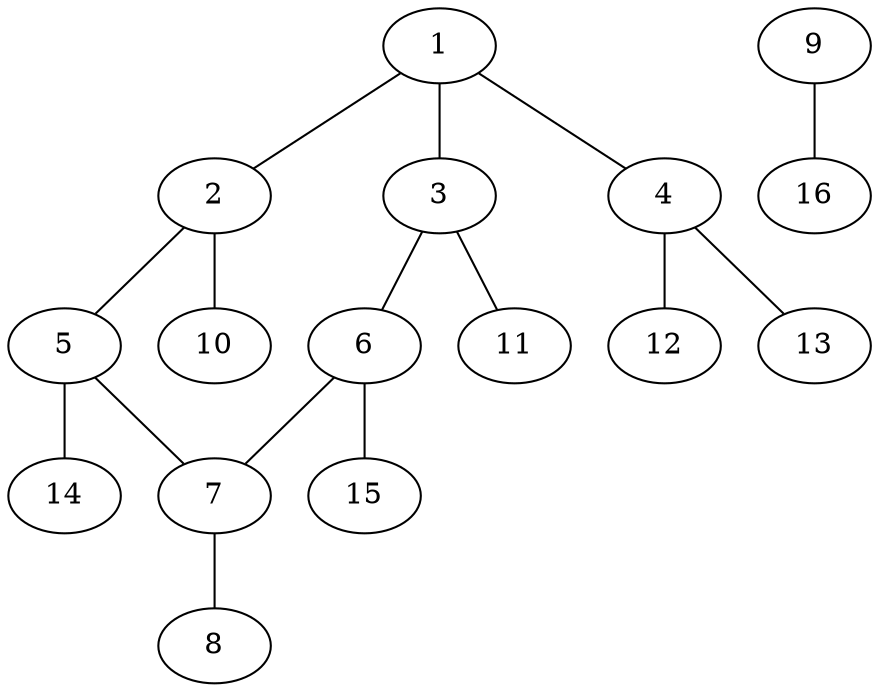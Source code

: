 graph molecule_782 {
	1	 [chem=C];
	2	 [chem=C];
	1 -- 2	 [valence=1];
	3	 [chem=C];
	1 -- 3	 [valence=2];
	4	 [chem=N];
	1 -- 4	 [valence=1];
	5	 [chem=C];
	2 -- 5	 [valence=2];
	10	 [chem=H];
	2 -- 10	 [valence=1];
	6	 [chem=C];
	3 -- 6	 [valence=1];
	11	 [chem=H];
	3 -- 11	 [valence=1];
	12	 [chem=H];
	4 -- 12	 [valence=1];
	13	 [chem=H];
	4 -- 13	 [valence=1];
	7	 [chem=C];
	5 -- 7	 [valence=1];
	14	 [chem=H];
	5 -- 14	 [valence=1];
	6 -- 7	 [valence=2];
	15	 [chem=H];
	6 -- 15	 [valence=1];
	8	 [chem=Cl];
	7 -- 8	 [valence=1];
	9	 [chem=Cl];
	16	 [chem=H];
	9 -- 16	 [valence=1];
}
